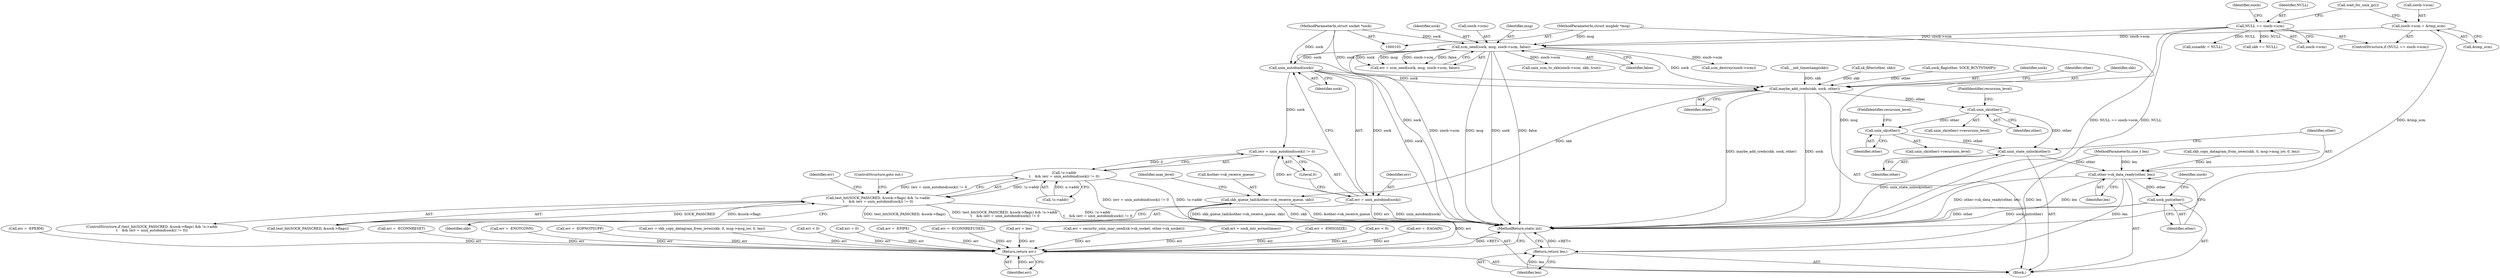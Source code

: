 digraph "0_linux_e0e3cea46d31d23dc40df0a49a7a2c04fe8edfea_0@pointer" {
"1000248" [label="(Call,unix_autobind(sock))"];
"1000169" [label="(Call,scm_send(sock, msg, siocb->scm, false))"];
"1000105" [label="(MethodParameterIn,struct socket *sock)"];
"1000106" [label="(MethodParameterIn,struct msghdr *msg)"];
"1000155" [label="(Call,NULL == siocb->scm)"];
"1000160" [label="(Call,siocb->scm = &tmp_scm)"];
"1000245" [label="(Call,(err = unix_autobind(sock)) != 0)"];
"1000240" [label="(Call,!u->addr\n\t    && (err = unix_autobind(sock)) != 0)"];
"1000233" [label="(Call,test_bit(SOCK_PASSCRED, &sock->flags) && !u->addr\n\t    && (err = unix_autobind(sock)) != 0)"];
"1000246" [label="(Call,err = unix_autobind(sock))"];
"1000578" [label="(Return,return err;)"];
"1000527" [label="(Call,maybe_add_creds(skb, sock, other))"];
"1000531" [label="(Call,skb_queue_tail(&other->sk_receive_queue, skb))"];
"1000541" [label="(Call,unix_sk(other))"];
"1000546" [label="(Call,unix_sk(other))"];
"1000550" [label="(Call,unix_state_unlock(other))"];
"1000552" [label="(Call,other->sk_data_ready(other, len))"];
"1000555" [label="(Call,sock_put(other))"];
"1000561" [label="(Return,return len;)"];
"1000530" [label="(Identifier,other)"];
"1000253" [label="(Identifier,err)"];
"1000246" [label="(Call,err = unix_autobind(sock))"];
"1000251" [label="(ControlStructure,goto out;)"];
"1000339" [label="(Call,skb_copy_datagram_from_iovec(skb, 0, msg->msg_iov, 0, len))"];
"1000160" [label="(Call,siocb->scm = &tmp_scm)"];
"1000208" [label="(Call,err < 0)"];
"1000422" [label="(Call,err = 0)"];
"1000105" [label="(MethodParameterIn,struct socket *sock)"];
"1000392" [label="(Call,sk_filter(other, skb))"];
"1000527" [label="(Call,maybe_add_creds(skb, sock, other))"];
"1000167" [label="(Call,err = scm_send(sock, msg, siocb->scm, false))"];
"1000578" [label="(Return,return err;)"];
"1000556" [label="(Identifier,other)"];
"1000155" [label="(Call,NULL == siocb->scm)"];
"1000522" [label="(Call,sock_flag(other, SOCK_RCVTSTAMP))"];
"1000107" [label="(MethodParameterIn,size_t len)"];
"1000444" [label="(Call,err = -ECONNREFUSED)"];
"1000551" [label="(Identifier,other)"];
"1000397" [label="(Call,err = len)"];
"1000250" [label="(Literal,0)"];
"1000154" [label="(ControlStructure,if (NULL == siocb->scm))"];
"1000529" [label="(Identifier,sock)"];
"1000534" [label="(Identifier,other)"];
"1000169" [label="(Call,scm_send(sock, msg, siocb->scm, false))"];
"1000559" [label="(Identifier,siocb)"];
"1000545" [label="(Call,unix_sk(other)->recursion_level)"];
"1000477" [label="(Call,err = security_unix_may_send(sk->sk_socket, other->sk_socket))"];
"1000172" [label="(Call,siocb->scm)"];
"1000554" [label="(Identifier,len)"];
"1000536" [label="(Identifier,skb)"];
"1000301" [label="(Call,unix_scm_to_skb(siocb->scm, skb, true))"];
"1000528" [label="(Identifier,skb)"];
"1000248" [label="(Call,unix_autobind(sock))"];
"1000166" [label="(Call,wait_for_unix_gc())"];
"1000547" [label="(Identifier,other)"];
"1000108" [label="(Block,)"];
"1000217" [label="(Call,sunaddr = NULL)"];
"1000232" [label="(ControlStructure,if (test_bit(SOCK_PASSCRED, &sock->flags) && !u->addr\n\t    && (err = unix_autobind(sock)) != 0))"];
"1000512" [label="(Call,err = sock_intr_errno(timeo))"];
"1000552" [label="(Call,other->sk_data_ready(other, len))"];
"1000295" [label="(Call,skb == NULL)"];
"1000580" [label="(MethodReturn,static int)"];
"1000162" [label="(Identifier,siocb)"];
"1000550" [label="(Call,unix_state_unlock(other))"];
"1000156" [label="(Identifier,NULL)"];
"1000171" [label="(Identifier,msg)"];
"1000540" [label="(Call,unix_sk(other)->recursion_level)"];
"1000247" [label="(Identifier,err)"];
"1000240" [label="(Call,!u->addr\n\t    && (err = unix_autobind(sock)) != 0)"];
"1000525" [label="(Call,__net_timestamp(skb))"];
"1000539" [label="(Identifier,max_level)"];
"1000252" [label="(Call,err = -EMSGSIZE)"];
"1000308" [label="(Call,err < 0)"];
"1000164" [label="(Call,&tmp_scm)"];
"1000561" [label="(Return,return len;)"];
"1000459" [label="(Call,err = -EPIPE)"];
"1000553" [label="(Identifier,other)"];
"1000502" [label="(Call,err = -EAGAIN)"];
"1000543" [label="(FieldIdentifier,recursion_level)"];
"1000403" [label="(Call,err = -EPERM)"];
"1000175" [label="(Identifier,false)"];
"1000170" [label="(Identifier,sock)"];
"1000562" [label="(Identifier,len)"];
"1000161" [label="(Call,siocb->scm)"];
"1000245" [label="(Call,(err = unix_autobind(sock)) != 0)"];
"1000531" [label="(Call,skb_queue_tail(&other->sk_receive_queue, skb))"];
"1000532" [label="(Call,&other->sk_receive_queue)"];
"1000106" [label="(MethodParameterIn,struct msghdr *msg)"];
"1000546" [label="(Call,unix_sk(other))"];
"1000364" [label="(Call,err = -ECONNRESET)"];
"1000157" [label="(Call,siocb->scm)"];
"1000548" [label="(FieldIdentifier,recursion_level)"];
"1000541" [label="(Call,unix_sk(other))"];
"1000241" [label="(Call,!u->addr)"];
"1000220" [label="(Call,err = -ENOTCONN)"];
"1000574" [label="(Call,scm_destroy(siocb->scm))"];
"1000542" [label="(Identifier,other)"];
"1000233" [label="(Call,test_bit(SOCK_PASSCRED, &sock->flags) && !u->addr\n\t    && (err = unix_autobind(sock)) != 0)"];
"1000579" [label="(Identifier,err)"];
"1000555" [label="(Call,sock_put(other))"];
"1000234" [label="(Call,test_bit(SOCK_PASSCRED, &sock->flags))"];
"1000182" [label="(Call,err = -EOPNOTSUPP)"];
"1000337" [label="(Call,err = skb_copy_datagram_from_iovec(skb, 0, msg->msg_iov, 0, len))"];
"1000249" [label="(Identifier,sock)"];
"1000248" -> "1000246"  [label="AST: "];
"1000248" -> "1000249"  [label="CFG: "];
"1000249" -> "1000248"  [label="AST: "];
"1000246" -> "1000248"  [label="CFG: "];
"1000248" -> "1000580"  [label="DDG: sock"];
"1000248" -> "1000245"  [label="DDG: sock"];
"1000248" -> "1000246"  [label="DDG: sock"];
"1000169" -> "1000248"  [label="DDG: sock"];
"1000105" -> "1000248"  [label="DDG: sock"];
"1000248" -> "1000527"  [label="DDG: sock"];
"1000169" -> "1000167"  [label="AST: "];
"1000169" -> "1000175"  [label="CFG: "];
"1000170" -> "1000169"  [label="AST: "];
"1000171" -> "1000169"  [label="AST: "];
"1000172" -> "1000169"  [label="AST: "];
"1000175" -> "1000169"  [label="AST: "];
"1000167" -> "1000169"  [label="CFG: "];
"1000169" -> "1000580"  [label="DDG: siocb->scm"];
"1000169" -> "1000580"  [label="DDG: msg"];
"1000169" -> "1000580"  [label="DDG: sock"];
"1000169" -> "1000580"  [label="DDG: false"];
"1000169" -> "1000167"  [label="DDG: sock"];
"1000169" -> "1000167"  [label="DDG: msg"];
"1000169" -> "1000167"  [label="DDG: siocb->scm"];
"1000169" -> "1000167"  [label="DDG: false"];
"1000105" -> "1000169"  [label="DDG: sock"];
"1000106" -> "1000169"  [label="DDG: msg"];
"1000155" -> "1000169"  [label="DDG: siocb->scm"];
"1000160" -> "1000169"  [label="DDG: siocb->scm"];
"1000169" -> "1000301"  [label="DDG: siocb->scm"];
"1000169" -> "1000527"  [label="DDG: sock"];
"1000169" -> "1000574"  [label="DDG: siocb->scm"];
"1000105" -> "1000103"  [label="AST: "];
"1000105" -> "1000580"  [label="DDG: sock"];
"1000105" -> "1000527"  [label="DDG: sock"];
"1000106" -> "1000103"  [label="AST: "];
"1000106" -> "1000580"  [label="DDG: msg"];
"1000155" -> "1000154"  [label="AST: "];
"1000155" -> "1000157"  [label="CFG: "];
"1000156" -> "1000155"  [label="AST: "];
"1000157" -> "1000155"  [label="AST: "];
"1000162" -> "1000155"  [label="CFG: "];
"1000166" -> "1000155"  [label="CFG: "];
"1000155" -> "1000580"  [label="DDG: NULL == siocb->scm"];
"1000155" -> "1000580"  [label="DDG: NULL"];
"1000155" -> "1000217"  [label="DDG: NULL"];
"1000155" -> "1000295"  [label="DDG: NULL"];
"1000160" -> "1000154"  [label="AST: "];
"1000160" -> "1000164"  [label="CFG: "];
"1000161" -> "1000160"  [label="AST: "];
"1000164" -> "1000160"  [label="AST: "];
"1000166" -> "1000160"  [label="CFG: "];
"1000160" -> "1000580"  [label="DDG: &tmp_scm"];
"1000245" -> "1000240"  [label="AST: "];
"1000245" -> "1000250"  [label="CFG: "];
"1000246" -> "1000245"  [label="AST: "];
"1000250" -> "1000245"  [label="AST: "];
"1000240" -> "1000245"  [label="CFG: "];
"1000245" -> "1000240"  [label="DDG: 0"];
"1000246" -> "1000245"  [label="DDG: err"];
"1000240" -> "1000233"  [label="AST: "];
"1000240" -> "1000241"  [label="CFG: "];
"1000241" -> "1000240"  [label="AST: "];
"1000233" -> "1000240"  [label="CFG: "];
"1000240" -> "1000580"  [label="DDG: (err = unix_autobind(sock)) != 0"];
"1000240" -> "1000580"  [label="DDG: !u->addr"];
"1000240" -> "1000233"  [label="DDG: !u->addr"];
"1000240" -> "1000233"  [label="DDG: (err = unix_autobind(sock)) != 0"];
"1000241" -> "1000240"  [label="DDG: u->addr"];
"1000233" -> "1000232"  [label="AST: "];
"1000233" -> "1000234"  [label="CFG: "];
"1000234" -> "1000233"  [label="AST: "];
"1000251" -> "1000233"  [label="CFG: "];
"1000253" -> "1000233"  [label="CFG: "];
"1000233" -> "1000580"  [label="DDG: test_bit(SOCK_PASSCRED, &sock->flags) && !u->addr\n\t    && (err = unix_autobind(sock)) != 0"];
"1000233" -> "1000580"  [label="DDG: !u->addr\n\t    && (err = unix_autobind(sock)) != 0"];
"1000233" -> "1000580"  [label="DDG: test_bit(SOCK_PASSCRED, &sock->flags)"];
"1000234" -> "1000233"  [label="DDG: SOCK_PASSCRED"];
"1000234" -> "1000233"  [label="DDG: &sock->flags"];
"1000247" -> "1000246"  [label="AST: "];
"1000250" -> "1000246"  [label="CFG: "];
"1000246" -> "1000580"  [label="DDG: unix_autobind(sock)"];
"1000246" -> "1000580"  [label="DDG: err"];
"1000246" -> "1000578"  [label="DDG: err"];
"1000578" -> "1000108"  [label="AST: "];
"1000578" -> "1000579"  [label="CFG: "];
"1000579" -> "1000578"  [label="AST: "];
"1000580" -> "1000578"  [label="CFG: "];
"1000578" -> "1000580"  [label="DDG: <RET>"];
"1000579" -> "1000578"  [label="DDG: err"];
"1000364" -> "1000578"  [label="DDG: err"];
"1000308" -> "1000578"  [label="DDG: err"];
"1000459" -> "1000578"  [label="DDG: err"];
"1000220" -> "1000578"  [label="DDG: err"];
"1000208" -> "1000578"  [label="DDG: err"];
"1000397" -> "1000578"  [label="DDG: err"];
"1000502" -> "1000578"  [label="DDG: err"];
"1000422" -> "1000578"  [label="DDG: err"];
"1000337" -> "1000578"  [label="DDG: err"];
"1000444" -> "1000578"  [label="DDG: err"];
"1000477" -> "1000578"  [label="DDG: err"];
"1000182" -> "1000578"  [label="DDG: err"];
"1000252" -> "1000578"  [label="DDG: err"];
"1000512" -> "1000578"  [label="DDG: err"];
"1000403" -> "1000578"  [label="DDG: err"];
"1000527" -> "1000108"  [label="AST: "];
"1000527" -> "1000530"  [label="CFG: "];
"1000528" -> "1000527"  [label="AST: "];
"1000529" -> "1000527"  [label="AST: "];
"1000530" -> "1000527"  [label="AST: "];
"1000534" -> "1000527"  [label="CFG: "];
"1000527" -> "1000580"  [label="DDG: sock"];
"1000527" -> "1000580"  [label="DDG: maybe_add_creds(skb, sock, other)"];
"1000392" -> "1000527"  [label="DDG: skb"];
"1000525" -> "1000527"  [label="DDG: skb"];
"1000522" -> "1000527"  [label="DDG: other"];
"1000527" -> "1000531"  [label="DDG: skb"];
"1000527" -> "1000541"  [label="DDG: other"];
"1000531" -> "1000108"  [label="AST: "];
"1000531" -> "1000536"  [label="CFG: "];
"1000532" -> "1000531"  [label="AST: "];
"1000536" -> "1000531"  [label="AST: "];
"1000539" -> "1000531"  [label="CFG: "];
"1000531" -> "1000580"  [label="DDG: skb_queue_tail(&other->sk_receive_queue, skb)"];
"1000531" -> "1000580"  [label="DDG: skb"];
"1000531" -> "1000580"  [label="DDG: &other->sk_receive_queue"];
"1000541" -> "1000540"  [label="AST: "];
"1000541" -> "1000542"  [label="CFG: "];
"1000542" -> "1000541"  [label="AST: "];
"1000543" -> "1000541"  [label="CFG: "];
"1000541" -> "1000546"  [label="DDG: other"];
"1000541" -> "1000550"  [label="DDG: other"];
"1000546" -> "1000545"  [label="AST: "];
"1000546" -> "1000547"  [label="CFG: "];
"1000547" -> "1000546"  [label="AST: "];
"1000548" -> "1000546"  [label="CFG: "];
"1000546" -> "1000550"  [label="DDG: other"];
"1000550" -> "1000108"  [label="AST: "];
"1000550" -> "1000551"  [label="CFG: "];
"1000551" -> "1000550"  [label="AST: "];
"1000553" -> "1000550"  [label="CFG: "];
"1000550" -> "1000580"  [label="DDG: unix_state_unlock(other)"];
"1000550" -> "1000552"  [label="DDG: other"];
"1000552" -> "1000108"  [label="AST: "];
"1000552" -> "1000554"  [label="CFG: "];
"1000553" -> "1000552"  [label="AST: "];
"1000554" -> "1000552"  [label="AST: "];
"1000556" -> "1000552"  [label="CFG: "];
"1000552" -> "1000580"  [label="DDG: len"];
"1000552" -> "1000580"  [label="DDG: other->sk_data_ready(other, len)"];
"1000339" -> "1000552"  [label="DDG: len"];
"1000107" -> "1000552"  [label="DDG: len"];
"1000552" -> "1000555"  [label="DDG: other"];
"1000552" -> "1000561"  [label="DDG: len"];
"1000555" -> "1000108"  [label="AST: "];
"1000555" -> "1000556"  [label="CFG: "];
"1000556" -> "1000555"  [label="AST: "];
"1000559" -> "1000555"  [label="CFG: "];
"1000555" -> "1000580"  [label="DDG: sock_put(other)"];
"1000555" -> "1000580"  [label="DDG: other"];
"1000561" -> "1000108"  [label="AST: "];
"1000561" -> "1000562"  [label="CFG: "];
"1000562" -> "1000561"  [label="AST: "];
"1000580" -> "1000561"  [label="CFG: "];
"1000561" -> "1000580"  [label="DDG: <RET>"];
"1000562" -> "1000561"  [label="DDG: len"];
"1000107" -> "1000561"  [label="DDG: len"];
}
